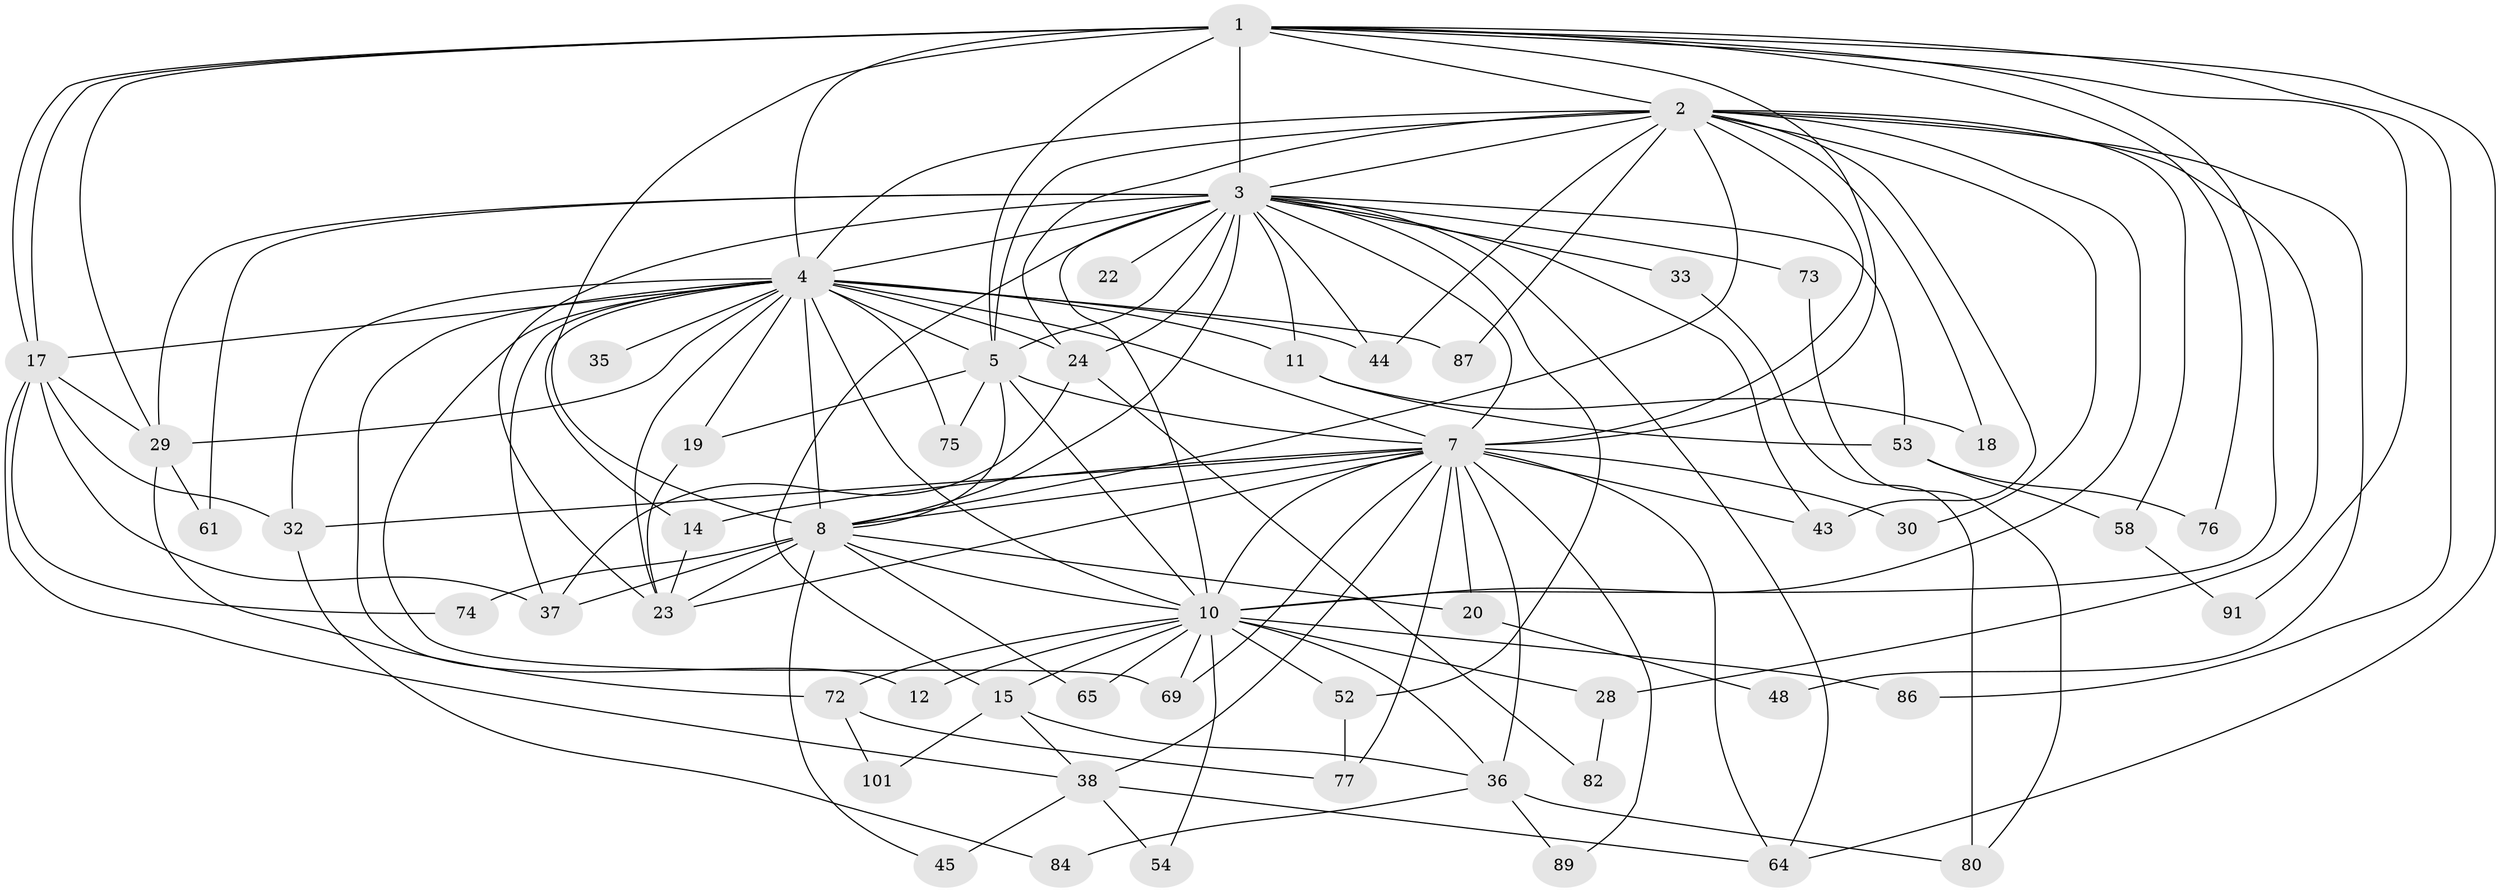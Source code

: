 // original degree distribution, {16: 0.01834862385321101, 20: 0.01834862385321101, 21: 0.009174311926605505, 13: 0.009174311926605505, 24: 0.01834862385321101, 27: 0.009174311926605505, 22: 0.009174311926605505, 6: 0.045871559633027525, 2: 0.4954128440366973, 7: 0.027522935779816515, 3: 0.24770642201834864, 5: 0.027522935779816515, 4: 0.06422018348623854}
// Generated by graph-tools (version 1.1) at 2025/14/03/09/25 04:14:16]
// undirected, 54 vertices, 136 edges
graph export_dot {
graph [start="1"]
  node [color=gray90,style=filled];
  1 [super="+31"];
  2;
  3 [super="+102+6+57+34+13"];
  4 [super="+9+39+94+98+90+66+25"];
  5;
  7 [super="+49+40"];
  8;
  10;
  11;
  12;
  14;
  15;
  17 [super="+51+42+67"];
  18;
  19;
  20;
  22;
  23 [super="+26+107+41+59+63"];
  24 [super="+27+96"];
  28;
  29 [super="+60+50"];
  30;
  32 [super="+78"];
  33;
  35;
  36 [super="+56"];
  37 [super="+109+68"];
  38;
  43;
  44;
  45;
  48;
  52;
  53;
  54;
  58 [super="+79"];
  61;
  64 [super="+71"];
  65;
  69 [super="+93"];
  72;
  73;
  74;
  75;
  76;
  77 [super="+97"];
  80 [super="+106"];
  82;
  84;
  86;
  87;
  89;
  91;
  101;
  1 -- 2;
  1 -- 3 [weight=3];
  1 -- 4 [weight=2];
  1 -- 5;
  1 -- 7;
  1 -- 8;
  1 -- 10;
  1 -- 17;
  1 -- 17;
  1 -- 64;
  1 -- 86;
  1 -- 91;
  1 -- 29;
  1 -- 76;
  2 -- 3 [weight=3];
  2 -- 4 [weight=2];
  2 -- 5;
  2 -- 7;
  2 -- 8;
  2 -- 10;
  2 -- 18;
  2 -- 28;
  2 -- 30;
  2 -- 43;
  2 -- 44;
  2 -- 48;
  2 -- 58 [weight=2];
  2 -- 87;
  2 -- 24;
  3 -- 4 [weight=6];
  3 -- 5 [weight=3];
  3 -- 7 [weight=5];
  3 -- 8 [weight=2];
  3 -- 10 [weight=3];
  3 -- 52;
  3 -- 53;
  3 -- 61;
  3 -- 11 [weight=3];
  3 -- 64;
  3 -- 15;
  3 -- 22;
  3 -- 24 [weight=3];
  3 -- 29 [weight=3];
  3 -- 33 [weight=2];
  3 -- 44;
  3 -- 23;
  3 -- 73 [weight=2];
  3 -- 43;
  4 -- 5 [weight=3];
  4 -- 7 [weight=4];
  4 -- 8 [weight=3];
  4 -- 10 [weight=3];
  4 -- 14;
  4 -- 75;
  4 -- 69;
  4 -- 11;
  4 -- 12;
  4 -- 19 [weight=2];
  4 -- 87;
  4 -- 23;
  4 -- 24;
  4 -- 29 [weight=3];
  4 -- 32;
  4 -- 35;
  4 -- 37 [weight=2];
  4 -- 44;
  4 -- 17;
  5 -- 7;
  5 -- 8;
  5 -- 10;
  5 -- 19;
  5 -- 75;
  7 -- 8;
  7 -- 10 [weight=2];
  7 -- 14;
  7 -- 20;
  7 -- 30;
  7 -- 36 [weight=2];
  7 -- 38;
  7 -- 43;
  7 -- 32;
  7 -- 23;
  7 -- 69;
  7 -- 64;
  7 -- 77;
  7 -- 89;
  8 -- 10;
  8 -- 20;
  8 -- 23;
  8 -- 45;
  8 -- 65;
  8 -- 74;
  8 -- 37;
  10 -- 12;
  10 -- 15;
  10 -- 28;
  10 -- 52;
  10 -- 54;
  10 -- 65;
  10 -- 69;
  10 -- 72;
  10 -- 86;
  10 -- 36;
  11 -- 18;
  11 -- 53;
  14 -- 23;
  15 -- 36;
  15 -- 38;
  15 -- 101;
  17 -- 74;
  17 -- 38;
  17 -- 32;
  17 -- 37 [weight=2];
  17 -- 29;
  19 -- 23;
  20 -- 48;
  24 -- 37;
  24 -- 82;
  28 -- 82;
  29 -- 61;
  29 -- 72;
  32 -- 84;
  33 -- 80;
  36 -- 80;
  36 -- 84;
  36 -- 89;
  38 -- 45;
  38 -- 54;
  38 -- 64;
  52 -- 77;
  53 -- 58;
  53 -- 76;
  58 -- 91;
  72 -- 101;
  72 -- 77;
  73 -- 80;
}
